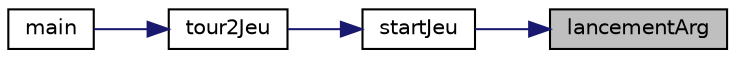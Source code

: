 digraph "lancementArg"
{
 // INTERACTIVE_SVG=YES
 // LATEX_PDF_SIZE
  edge [fontname="Helvetica",fontsize="10",labelfontname="Helvetica",labelfontsize="10"];
  node [fontname="Helvetica",fontsize="10",shape=record];
  rankdir="RL";
  Node1 [label="lancementArg",height=0.2,width=0.4,color="black", fillcolor="grey75", style="filled", fontcolor="black",tooltip="Affiche le menu de début de jeu de plusieurs manières en fonction du nombre d'arguments utilisés."];
  Node1 -> Node2 [dir="back",color="midnightblue",fontsize="10",style="solid",fontname="Helvetica"];
  Node2 [label="startJeu",height=0.2,width=0.4,color="black", fillcolor="white", style="filled",URL="$jeu_8c.html#aa6907d9a4dfdf2849cd992c0d29d1e36",tooltip=": Lance le jeu avec les arguments données par le joueur"];
  Node2 -> Node3 [dir="back",color="midnightblue",fontsize="10",style="solid",fontname="Helvetica"];
  Node3 [label="tour2Jeu",height=0.2,width=0.4,color="black", fillcolor="white", style="filled",URL="$jeu_8c.html#af93d3121afa95f7a3e7d318fa364f568",tooltip=": Lance le jeu et fait une boucle tant que le jeu n'est pas fini"];
  Node3 -> Node4 [dir="back",color="midnightblue",fontsize="10",style="solid",fontname="Helvetica"];
  Node4 [label="main",height=0.2,width=0.4,color="black", fillcolor="white", style="filled",URL="$main_8c.html#ac4c0f8a8146b128f1b8f920e3a9c3b1e",tooltip=" "];
}
